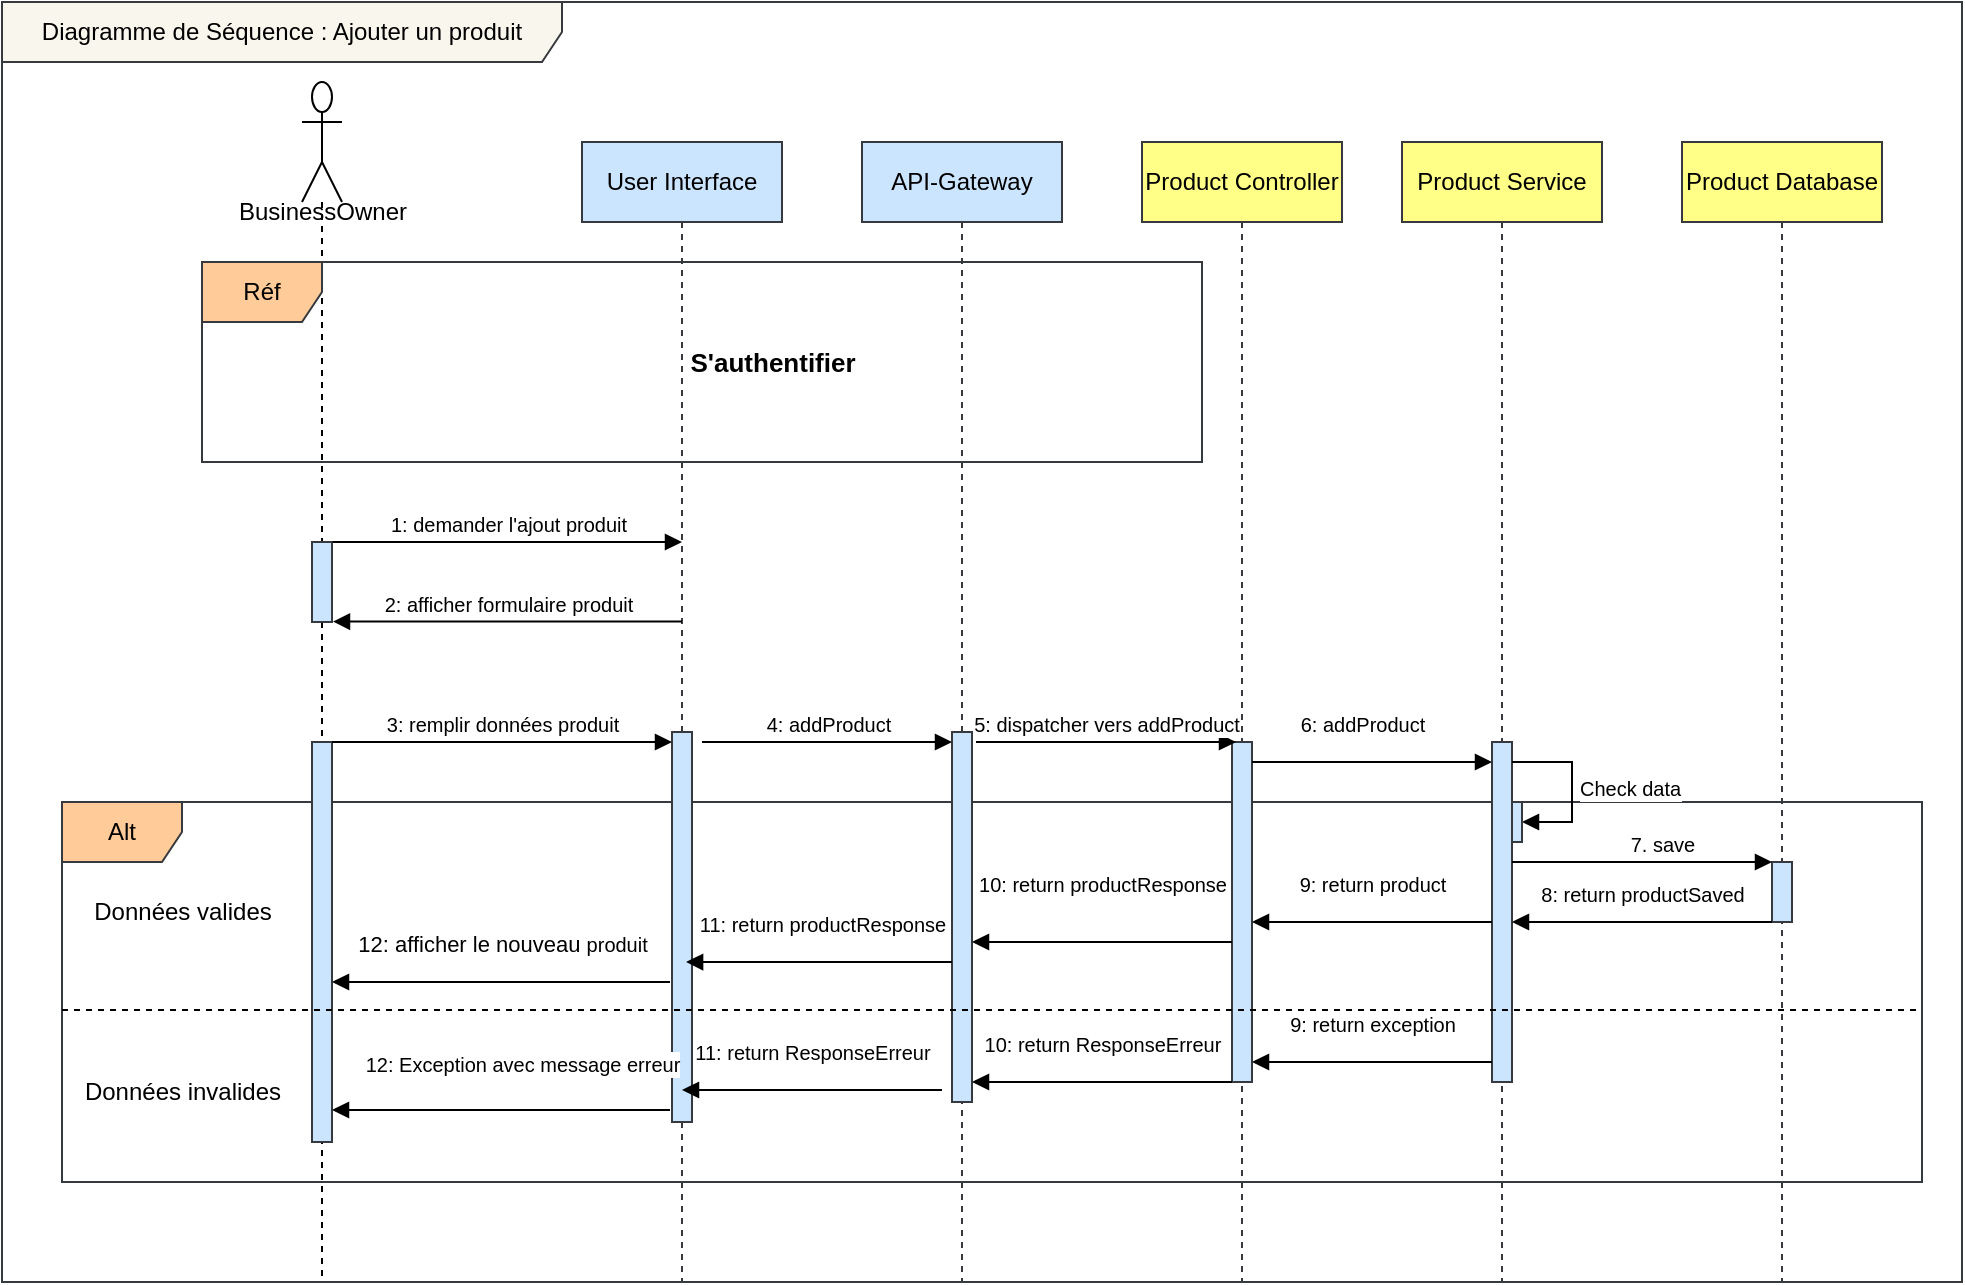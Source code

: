 <mxfile version="24.7.14">
  <diagram name="Page-1" id="2YBvvXClWsGukQMizWep">
    <mxGraphModel dx="717" dy="382" grid="1" gridSize="10" guides="1" tooltips="1" connect="1" arrows="1" fold="1" page="1" pageScale="1" pageWidth="850" pageHeight="1100" math="0" shadow="0">
      <root>
        <mxCell id="0" />
        <mxCell id="1" parent="0" />
        <mxCell id="2pkDxCax1wAk9WT3h5UO-1" value="Alt" style="shape=umlFrame;whiteSpace=wrap;html=1;pointerEvents=0;fillColor=#ffcc99;strokeColor=#36393d;" vertex="1" parent="1">
          <mxGeometry x="240" y="440" width="930" height="190" as="geometry" />
        </mxCell>
        <mxCell id="2pkDxCax1wAk9WT3h5UO-2" value="" style="shape=umlLifeline;perimeter=lifelinePerimeter;whiteSpace=wrap;html=1;container=1;dropTarget=0;collapsible=0;recursiveResize=0;outlineConnect=0;portConstraint=eastwest;newEdgeStyle={&quot;curved&quot;:0,&quot;rounded&quot;:0};participant=umlActor;size=60;" vertex="1" parent="1">
          <mxGeometry x="360" y="80" width="20" height="600" as="geometry" />
        </mxCell>
        <mxCell id="2pkDxCax1wAk9WT3h5UO-3" value="" style="html=1;points=[[0,0,0,0,5],[0,1,0,0,-5],[1,0,0,0,5],[1,1,0,0,-5]];perimeter=orthogonalPerimeter;outlineConnect=0;targetShapes=umlLifeline;portConstraint=eastwest;newEdgeStyle={&quot;curved&quot;:0,&quot;rounded&quot;:0};fillColor=#cce5ff;strokeColor=#36393d;" vertex="1" parent="2pkDxCax1wAk9WT3h5UO-2">
          <mxGeometry x="5" y="230" width="10" height="40" as="geometry" />
        </mxCell>
        <mxCell id="2pkDxCax1wAk9WT3h5UO-4" value="" style="html=1;points=[[0,0,0,0,5],[0,1,0,0,-5],[1,0,0,0,5],[1,1,0,0,-5]];perimeter=orthogonalPerimeter;outlineConnect=0;targetShapes=umlLifeline;portConstraint=eastwest;newEdgeStyle={&quot;curved&quot;:0,&quot;rounded&quot;:0};fillColor=#cce5ff;strokeColor=#36393d;" vertex="1" parent="2pkDxCax1wAk9WT3h5UO-2">
          <mxGeometry x="5" y="330" width="10" height="200" as="geometry" />
        </mxCell>
        <mxCell id="2pkDxCax1wAk9WT3h5UO-5" value="User Interface" style="shape=umlLifeline;perimeter=lifelinePerimeter;whiteSpace=wrap;html=1;container=1;dropTarget=0;collapsible=0;recursiveResize=0;outlineConnect=0;portConstraint=eastwest;newEdgeStyle={&quot;curved&quot;:0,&quot;rounded&quot;:0};fillColor=#cce5ff;strokeColor=#36393d;" vertex="1" parent="1">
          <mxGeometry x="500" y="110" width="100" height="570" as="geometry" />
        </mxCell>
        <mxCell id="2pkDxCax1wAk9WT3h5UO-6" value="" style="html=1;points=[[0,0,0,0,5],[0,1,0,0,-5],[1,0,0,0,5],[1,1,0,0,-5]];perimeter=orthogonalPerimeter;outlineConnect=0;targetShapes=umlLifeline;portConstraint=eastwest;newEdgeStyle={&quot;curved&quot;:0,&quot;rounded&quot;:0};" vertex="1" parent="2pkDxCax1wAk9WT3h5UO-5">
          <mxGeometry x="45" y="360" width="10" height="40" as="geometry" />
        </mxCell>
        <mxCell id="2pkDxCax1wAk9WT3h5UO-7" value="" style="html=1;points=[[0,0,0,0,5],[0,1,0,0,-5],[1,0,0,0,5],[1,1,0,0,-5]];perimeter=orthogonalPerimeter;outlineConnect=0;targetShapes=umlLifeline;portConstraint=eastwest;newEdgeStyle={&quot;curved&quot;:0,&quot;rounded&quot;:0};fillColor=#cce5ff;strokeColor=#36393d;" vertex="1" parent="2pkDxCax1wAk9WT3h5UO-5">
          <mxGeometry x="45" y="295" width="10" height="195" as="geometry" />
        </mxCell>
        <mxCell id="2pkDxCax1wAk9WT3h5UO-8" value="API-Gateway" style="shape=umlLifeline;perimeter=lifelinePerimeter;whiteSpace=wrap;html=1;container=1;dropTarget=0;collapsible=0;recursiveResize=0;outlineConnect=0;portConstraint=eastwest;newEdgeStyle={&quot;curved&quot;:0,&quot;rounded&quot;:0};fillColor=#cce5ff;strokeColor=#36393d;" vertex="1" parent="1">
          <mxGeometry x="640" y="110" width="100" height="570" as="geometry" />
        </mxCell>
        <mxCell id="2pkDxCax1wAk9WT3h5UO-9" value="" style="html=1;points=[[0,0,0,0,5],[0,1,0,0,-5],[1,0,0,0,5],[1,1,0,0,-5]];perimeter=orthogonalPerimeter;outlineConnect=0;targetShapes=umlLifeline;portConstraint=eastwest;newEdgeStyle={&quot;curved&quot;:0,&quot;rounded&quot;:0};fillColor=#cce5ff;strokeColor=#36393d;" vertex="1" parent="2pkDxCax1wAk9WT3h5UO-8">
          <mxGeometry x="45" y="295" width="10" height="185" as="geometry" />
        </mxCell>
        <mxCell id="2pkDxCax1wAk9WT3h5UO-10" value="Product Controller" style="shape=umlLifeline;perimeter=lifelinePerimeter;whiteSpace=wrap;html=1;container=1;dropTarget=0;collapsible=0;recursiveResize=0;outlineConnect=0;portConstraint=eastwest;newEdgeStyle={&quot;curved&quot;:0,&quot;rounded&quot;:0};fillColor=#ffff88;strokeColor=#36393d;" vertex="1" parent="1">
          <mxGeometry x="780" y="110" width="100" height="570" as="geometry" />
        </mxCell>
        <mxCell id="2pkDxCax1wAk9WT3h5UO-11" value="Product Service" style="shape=umlLifeline;perimeter=lifelinePerimeter;whiteSpace=wrap;html=1;container=1;dropTarget=0;collapsible=0;recursiveResize=0;outlineConnect=0;portConstraint=eastwest;newEdgeStyle={&quot;curved&quot;:0,&quot;rounded&quot;:0};fillColor=#ffff88;strokeColor=#36393d;" vertex="1" parent="1">
          <mxGeometry x="910" y="110" width="100" height="570" as="geometry" />
        </mxCell>
        <mxCell id="2pkDxCax1wAk9WT3h5UO-12" value="Product Database" style="shape=umlLifeline;perimeter=lifelinePerimeter;whiteSpace=wrap;html=1;container=1;dropTarget=0;collapsible=0;recursiveResize=0;outlineConnect=0;portConstraint=eastwest;newEdgeStyle={&quot;curved&quot;:0,&quot;rounded&quot;:0};fillColor=#ffff88;strokeColor=#36393d;" vertex="1" parent="1">
          <mxGeometry x="1050" y="110" width="100" height="570" as="geometry" />
        </mxCell>
        <mxCell id="2pkDxCax1wAk9WT3h5UO-13" value="Réf" style="shape=umlFrame;whiteSpace=wrap;html=1;pointerEvents=0;fillColor=#ffcc99;strokeColor=#36393d;" vertex="1" parent="1">
          <mxGeometry x="310" y="170" width="500" height="100" as="geometry" />
        </mxCell>
        <mxCell id="2pkDxCax1wAk9WT3h5UO-14" value="&lt;b&gt;&lt;font style=&quot;font-size: 13px;&quot;&gt;S&#39;authentifier&lt;/font&gt;&lt;/b&gt;" style="text;html=1;align=center;verticalAlign=middle;resizable=0;points=[];autosize=1;strokeColor=none;fillColor=none;" vertex="1" parent="1">
          <mxGeometry x="540" y="205" width="110" height="30" as="geometry" />
        </mxCell>
        <mxCell id="2pkDxCax1wAk9WT3h5UO-15" value="&lt;font style=&quot;font-size: 10px;&quot;&gt;1: demander l&#39;ajout produit&lt;/font&gt;" style="html=1;verticalAlign=bottom;endArrow=block;curved=0;rounded=0;" edge="1" parent="1">
          <mxGeometry width="80" relative="1" as="geometry">
            <mxPoint x="375.31" y="310" as="sourcePoint" />
            <mxPoint x="550" y="310" as="targetPoint" />
          </mxGeometry>
        </mxCell>
        <mxCell id="2pkDxCax1wAk9WT3h5UO-16" value="&lt;font style=&quot;font-size: 10px;&quot;&gt;2: afficher formulaire produit&lt;/font&gt;" style="html=1;verticalAlign=bottom;endArrow=block;curved=0;rounded=0;entryX=1;entryY=1;entryDx=0;entryDy=-5;entryPerimeter=0;" edge="1" parent="1">
          <mxGeometry width="80" relative="1" as="geometry">
            <mxPoint x="550" y="349.76" as="sourcePoint" />
            <mxPoint x="375.5" y="349.76" as="targetPoint" />
          </mxGeometry>
        </mxCell>
        <mxCell id="2pkDxCax1wAk9WT3h5UO-17" value="&lt;font style=&quot;font-size: 10px;&quot;&gt;3: remplir données &lt;/font&gt;&lt;font style=&quot;font-size: 10px;&quot;&gt;produit&lt;/font&gt;" style="html=1;verticalAlign=bottom;endArrow=block;curved=0;rounded=0;entryX=0;entryY=0;entryDx=0;entryDy=5;entryPerimeter=0;" edge="1" parent="1" source="2pkDxCax1wAk9WT3h5UO-4" target="2pkDxCax1wAk9WT3h5UO-7">
          <mxGeometry width="80" relative="1" as="geometry">
            <mxPoint x="380" y="410" as="sourcePoint" />
            <mxPoint x="540" y="410" as="targetPoint" />
          </mxGeometry>
        </mxCell>
        <mxCell id="2pkDxCax1wAk9WT3h5UO-18" value="&lt;font style=&quot;font-size: 10px;&quot;&gt;4: addProduct&lt;/font&gt;" style="html=1;verticalAlign=bottom;endArrow=block;curved=0;rounded=0;entryX=0;entryY=0;entryDx=0;entryDy=5;entryPerimeter=0;" edge="1" parent="1" target="2pkDxCax1wAk9WT3h5UO-9">
          <mxGeometry width="80" relative="1" as="geometry">
            <mxPoint x="560" y="410" as="sourcePoint" />
            <mxPoint x="680" y="410" as="targetPoint" />
          </mxGeometry>
        </mxCell>
        <mxCell id="2pkDxCax1wAk9WT3h5UO-19" value="" style="html=1;points=[[0,0,0,0,5],[0,1,0,0,-5],[1,0,0,0,5],[1,1,0,0,-5]];perimeter=orthogonalPerimeter;outlineConnect=0;targetShapes=umlLifeline;portConstraint=eastwest;newEdgeStyle={&quot;curved&quot;:0,&quot;rounded&quot;:0};fillColor=#cce5ff;strokeColor=#36393d;" vertex="1" parent="1">
          <mxGeometry x="825" y="410" width="10" height="170" as="geometry" />
        </mxCell>
        <mxCell id="2pkDxCax1wAk9WT3h5UO-20" value="" style="html=1;points=[[0,0,0,0,5],[0,1,0,0,-5],[1,0,0,0,5],[1,1,0,0,-5]];perimeter=orthogonalPerimeter;outlineConnect=0;targetShapes=umlLifeline;portConstraint=eastwest;newEdgeStyle={&quot;curved&quot;:0,&quot;rounded&quot;:0};fillColor=#cce5ff;strokeColor=#36393d;" vertex="1" parent="1">
          <mxGeometry x="955" y="410" width="10" height="170" as="geometry" />
        </mxCell>
        <mxCell id="2pkDxCax1wAk9WT3h5UO-21" value="&lt;font style=&quot;font-size: 10px;&quot;&gt;5: dispatcher vers add&lt;/font&gt;&lt;font style=&quot;font-size: 10px;&quot;&gt;Product&lt;/font&gt;" style="html=1;verticalAlign=bottom;endArrow=block;curved=0;rounded=0;" edge="1" parent="1">
          <mxGeometry width="80" relative="1" as="geometry">
            <mxPoint x="697" y="410" as="sourcePoint" />
            <mxPoint x="827" y="410" as="targetPoint" />
          </mxGeometry>
        </mxCell>
        <mxCell id="2pkDxCax1wAk9WT3h5UO-22" value="&lt;font style=&quot;font-size: 10px;&quot;&gt;6:&amp;nbsp;&lt;/font&gt;&lt;font style=&quot;font-size: 10px;&quot;&gt;add&lt;/font&gt;&lt;font style=&quot;font-size: 10px;&quot;&gt;Product&lt;/font&gt;" style="html=1;verticalAlign=bottom;endArrow=block;curved=0;rounded=0;" edge="1" parent="1" source="2pkDxCax1wAk9WT3h5UO-19" target="2pkDxCax1wAk9WT3h5UO-20">
          <mxGeometry x="-0.083" y="10" width="80" relative="1" as="geometry">
            <mxPoint x="840" y="420" as="sourcePoint" />
            <mxPoint x="910" y="420" as="targetPoint" />
            <Array as="points">
              <mxPoint x="880" y="420" />
            </Array>
            <mxPoint as="offset" />
          </mxGeometry>
        </mxCell>
        <mxCell id="2pkDxCax1wAk9WT3h5UO-23" value="" style="html=1;points=[[0,0,0,0,5],[0,1,0,0,-5],[1,0,0,0,5],[1,1,0,0,-5]];perimeter=orthogonalPerimeter;outlineConnect=0;targetShapes=umlLifeline;portConstraint=eastwest;newEdgeStyle={&quot;curved&quot;:0,&quot;rounded&quot;:0};fillColor=#cce5ff;strokeColor=#36393d;" vertex="1" parent="1">
          <mxGeometry x="1095" y="470" width="10" height="30" as="geometry" />
        </mxCell>
        <mxCell id="2pkDxCax1wAk9WT3h5UO-24" value="&lt;font style=&quot;font-size: 10px;&quot;&gt;Check data&lt;/font&gt;" style="html=1;align=left;spacingLeft=2;endArrow=block;rounded=0;edgeStyle=orthogonalEdgeStyle;curved=0;rounded=0;" edge="1" parent="1">
          <mxGeometry x="-0.005" relative="1" as="geometry">
            <mxPoint x="965" y="420" as="sourcePoint" />
            <Array as="points">
              <mxPoint x="995" y="450" />
            </Array>
            <mxPoint x="970" y="450" as="targetPoint" />
            <mxPoint as="offset" />
          </mxGeometry>
        </mxCell>
        <mxCell id="2pkDxCax1wAk9WT3h5UO-25" value="" style="html=1;points=[[0,0,0,0,5],[0,1,0,0,-5],[1,0,0,0,5],[1,1,0,0,-5]];perimeter=orthogonalPerimeter;outlineConnect=0;targetShapes=umlLifeline;portConstraint=eastwest;newEdgeStyle={&quot;curved&quot;:0,&quot;rounded&quot;:0};fillColor=#cce5ff;strokeColor=#36393d;" vertex="1" parent="1">
          <mxGeometry x="965" y="440" width="5" height="20" as="geometry" />
        </mxCell>
        <mxCell id="2pkDxCax1wAk9WT3h5UO-26" value="&lt;font style=&quot;font-size: 10px;&quot;&gt;7. save&lt;/font&gt;" style="html=1;verticalAlign=bottom;endArrow=block;rounded=0;" edge="1" parent="1" target="2pkDxCax1wAk9WT3h5UO-23">
          <mxGeometry x="0.154" width="80" relative="1" as="geometry">
            <mxPoint x="965" y="470" as="sourcePoint" />
            <mxPoint x="1090" y="470" as="targetPoint" />
            <mxPoint as="offset" />
          </mxGeometry>
        </mxCell>
        <mxCell id="2pkDxCax1wAk9WT3h5UO-27" value="&lt;font style=&quot;font-size: 10px;&quot;&gt;8: return productSaved&lt;/font&gt;" style="html=1;verticalAlign=bottom;endArrow=block;rounded=0;" edge="1" parent="1" source="2pkDxCax1wAk9WT3h5UO-23" target="2pkDxCax1wAk9WT3h5UO-20">
          <mxGeometry y="-5" width="80" relative="1" as="geometry">
            <mxPoint x="1035" y="530" as="sourcePoint" />
            <mxPoint x="990" y="600" as="targetPoint" />
            <Array as="points">
              <mxPoint x="1060" y="500" />
            </Array>
            <mxPoint as="offset" />
          </mxGeometry>
        </mxCell>
        <mxCell id="2pkDxCax1wAk9WT3h5UO-28" value="&lt;font style=&quot;font-size: 10px;&quot;&gt;9: return product&lt;/font&gt;" style="html=1;verticalAlign=bottom;endArrow=block;rounded=0;" edge="1" parent="1" target="2pkDxCax1wAk9WT3h5UO-19">
          <mxGeometry y="-10" width="80" relative="1" as="geometry">
            <mxPoint x="955" y="500" as="sourcePoint" />
            <mxPoint x="850" y="500" as="targetPoint" />
            <mxPoint as="offset" />
          </mxGeometry>
        </mxCell>
        <mxCell id="2pkDxCax1wAk9WT3h5UO-29" value="&lt;font style=&quot;font-size: 10px;&quot;&gt;10: return&amp;nbsp;&lt;/font&gt;&lt;font style=&quot;font-size: 10px;&quot;&gt;product&lt;/font&gt;&lt;font style=&quot;font-size: 10px;&quot;&gt;Response&lt;/font&gt;" style="html=1;verticalAlign=bottom;endArrow=block;rounded=0;" edge="1" parent="1">
          <mxGeometry y="-20" width="80" relative="1" as="geometry">
            <mxPoint x="825" y="510" as="sourcePoint" />
            <mxPoint x="695" y="510" as="targetPoint" />
            <mxPoint as="offset" />
          </mxGeometry>
        </mxCell>
        <mxCell id="2pkDxCax1wAk9WT3h5UO-30" value="&lt;font style=&quot;font-size: 10px;&quot;&gt;11: return productResponse&lt;/font&gt;" style="html=1;verticalAlign=bottom;endArrow=block;rounded=0;entryX=0.705;entryY=0.667;entryDx=0;entryDy=0;entryPerimeter=0;" edge="1" parent="1">
          <mxGeometry x="-0.022" y="-10" width="80" relative="1" as="geometry">
            <mxPoint x="685" y="520.005" as="sourcePoint" />
            <mxPoint x="552.05" y="520.005" as="targetPoint" />
            <mxPoint as="offset" />
          </mxGeometry>
        </mxCell>
        <mxCell id="2pkDxCax1wAk9WT3h5UO-31" value="12: afficher le nouveau &lt;font style=&quot;font-size: 10px;&quot;&gt;produit&lt;/font&gt;" style="html=1;verticalAlign=bottom;endArrow=block;rounded=0;jumpSize=3;" edge="1" parent="1" target="2pkDxCax1wAk9WT3h5UO-4">
          <mxGeometry y="-10" width="80" relative="1" as="geometry">
            <mxPoint x="544" y="530" as="sourcePoint" />
            <mxPoint x="414" y="530" as="targetPoint" />
            <mxPoint as="offset" />
          </mxGeometry>
        </mxCell>
        <mxCell id="2pkDxCax1wAk9WT3h5UO-32" value="Données valides" style="text;html=1;align=center;verticalAlign=middle;resizable=0;points=[];autosize=1;strokeColor=none;fillColor=none;" vertex="1" parent="1">
          <mxGeometry x="245" y="480" width="110" height="30" as="geometry" />
        </mxCell>
        <mxCell id="2pkDxCax1wAk9WT3h5UO-33" value="Données invalides" style="text;html=1;align=center;verticalAlign=middle;resizable=0;points=[];autosize=1;strokeColor=none;fillColor=none;" vertex="1" parent="1">
          <mxGeometry x="240" y="570" width="120" height="30" as="geometry" />
        </mxCell>
        <mxCell id="2pkDxCax1wAk9WT3h5UO-34" value="&lt;font style=&quot;font-size: 10px;&quot;&gt;9: return exception&lt;/font&gt;" style="html=1;verticalAlign=bottom;endArrow=block;rounded=0;" edge="1" parent="1">
          <mxGeometry y="-10" width="80" relative="1" as="geometry">
            <mxPoint x="955" y="570" as="sourcePoint" />
            <mxPoint x="835" y="570" as="targetPoint" />
            <mxPoint as="offset" />
          </mxGeometry>
        </mxCell>
        <mxCell id="2pkDxCax1wAk9WT3h5UO-35" value="&lt;font style=&quot;font-size: 10px;&quot;&gt;10: return ResponseErreur&lt;/font&gt;" style="html=1;verticalAlign=bottom;endArrow=block;rounded=0;" edge="1" parent="1">
          <mxGeometry y="-10" width="80" relative="1" as="geometry">
            <mxPoint x="825" y="580" as="sourcePoint" />
            <mxPoint x="695" y="580" as="targetPoint" />
            <mxPoint as="offset" />
          </mxGeometry>
        </mxCell>
        <mxCell id="2pkDxCax1wAk9WT3h5UO-36" value="&lt;font style=&quot;font-size: 10px;&quot;&gt;11: return ResponseErreur&lt;/font&gt;" style="html=1;verticalAlign=bottom;endArrow=block;rounded=0;" edge="1" parent="1">
          <mxGeometry y="-10" width="80" relative="1" as="geometry">
            <mxPoint x="680" y="584" as="sourcePoint" />
            <mxPoint x="550" y="584" as="targetPoint" />
            <mxPoint as="offset" />
          </mxGeometry>
        </mxCell>
        <mxCell id="2pkDxCax1wAk9WT3h5UO-37" value="&lt;font style=&quot;font-size: 10px;&quot;&gt;12: Exception avec message erreur&lt;/font&gt;" style="html=1;verticalAlign=bottom;endArrow=block;rounded=0;" edge="1" parent="1" target="2pkDxCax1wAk9WT3h5UO-4">
          <mxGeometry x="-0.124" y="-14" width="80" relative="1" as="geometry">
            <mxPoint x="544" y="594" as="sourcePoint" />
            <mxPoint x="380" y="594" as="targetPoint" />
            <mxPoint as="offset" />
          </mxGeometry>
        </mxCell>
        <mxCell id="2pkDxCax1wAk9WT3h5UO-38" value="" style="line;strokeWidth=1;fillColor=none;align=left;verticalAlign=middle;spacingTop=-1;spacingLeft=3;spacingRight=3;rotatable=0;labelPosition=right;points=[];portConstraint=eastwest;strokeColor=inherit;dashed=1;" vertex="1" parent="1">
          <mxGeometry x="240" y="540" width="930" height="8" as="geometry" />
        </mxCell>
        <mxCell id="2pkDxCax1wAk9WT3h5UO-39" value="Diagramme de Séquence : Ajouter un produit" style="shape=umlFrame;whiteSpace=wrap;html=1;pointerEvents=0;width=280;height=30;fillColor=#f9f7ed;strokeColor=#36393d;" vertex="1" parent="1">
          <mxGeometry x="210" y="40" width="980" height="640" as="geometry" />
        </mxCell>
        <mxCell id="2pkDxCax1wAk9WT3h5UO-40" value="BusinessOwner" style="text;html=1;align=center;verticalAlign=middle;resizable=0;points=[];autosize=1;strokeColor=none;fillColor=none;" vertex="1" parent="1">
          <mxGeometry x="315" y="130" width="110" height="30" as="geometry" />
        </mxCell>
      </root>
    </mxGraphModel>
  </diagram>
</mxfile>
